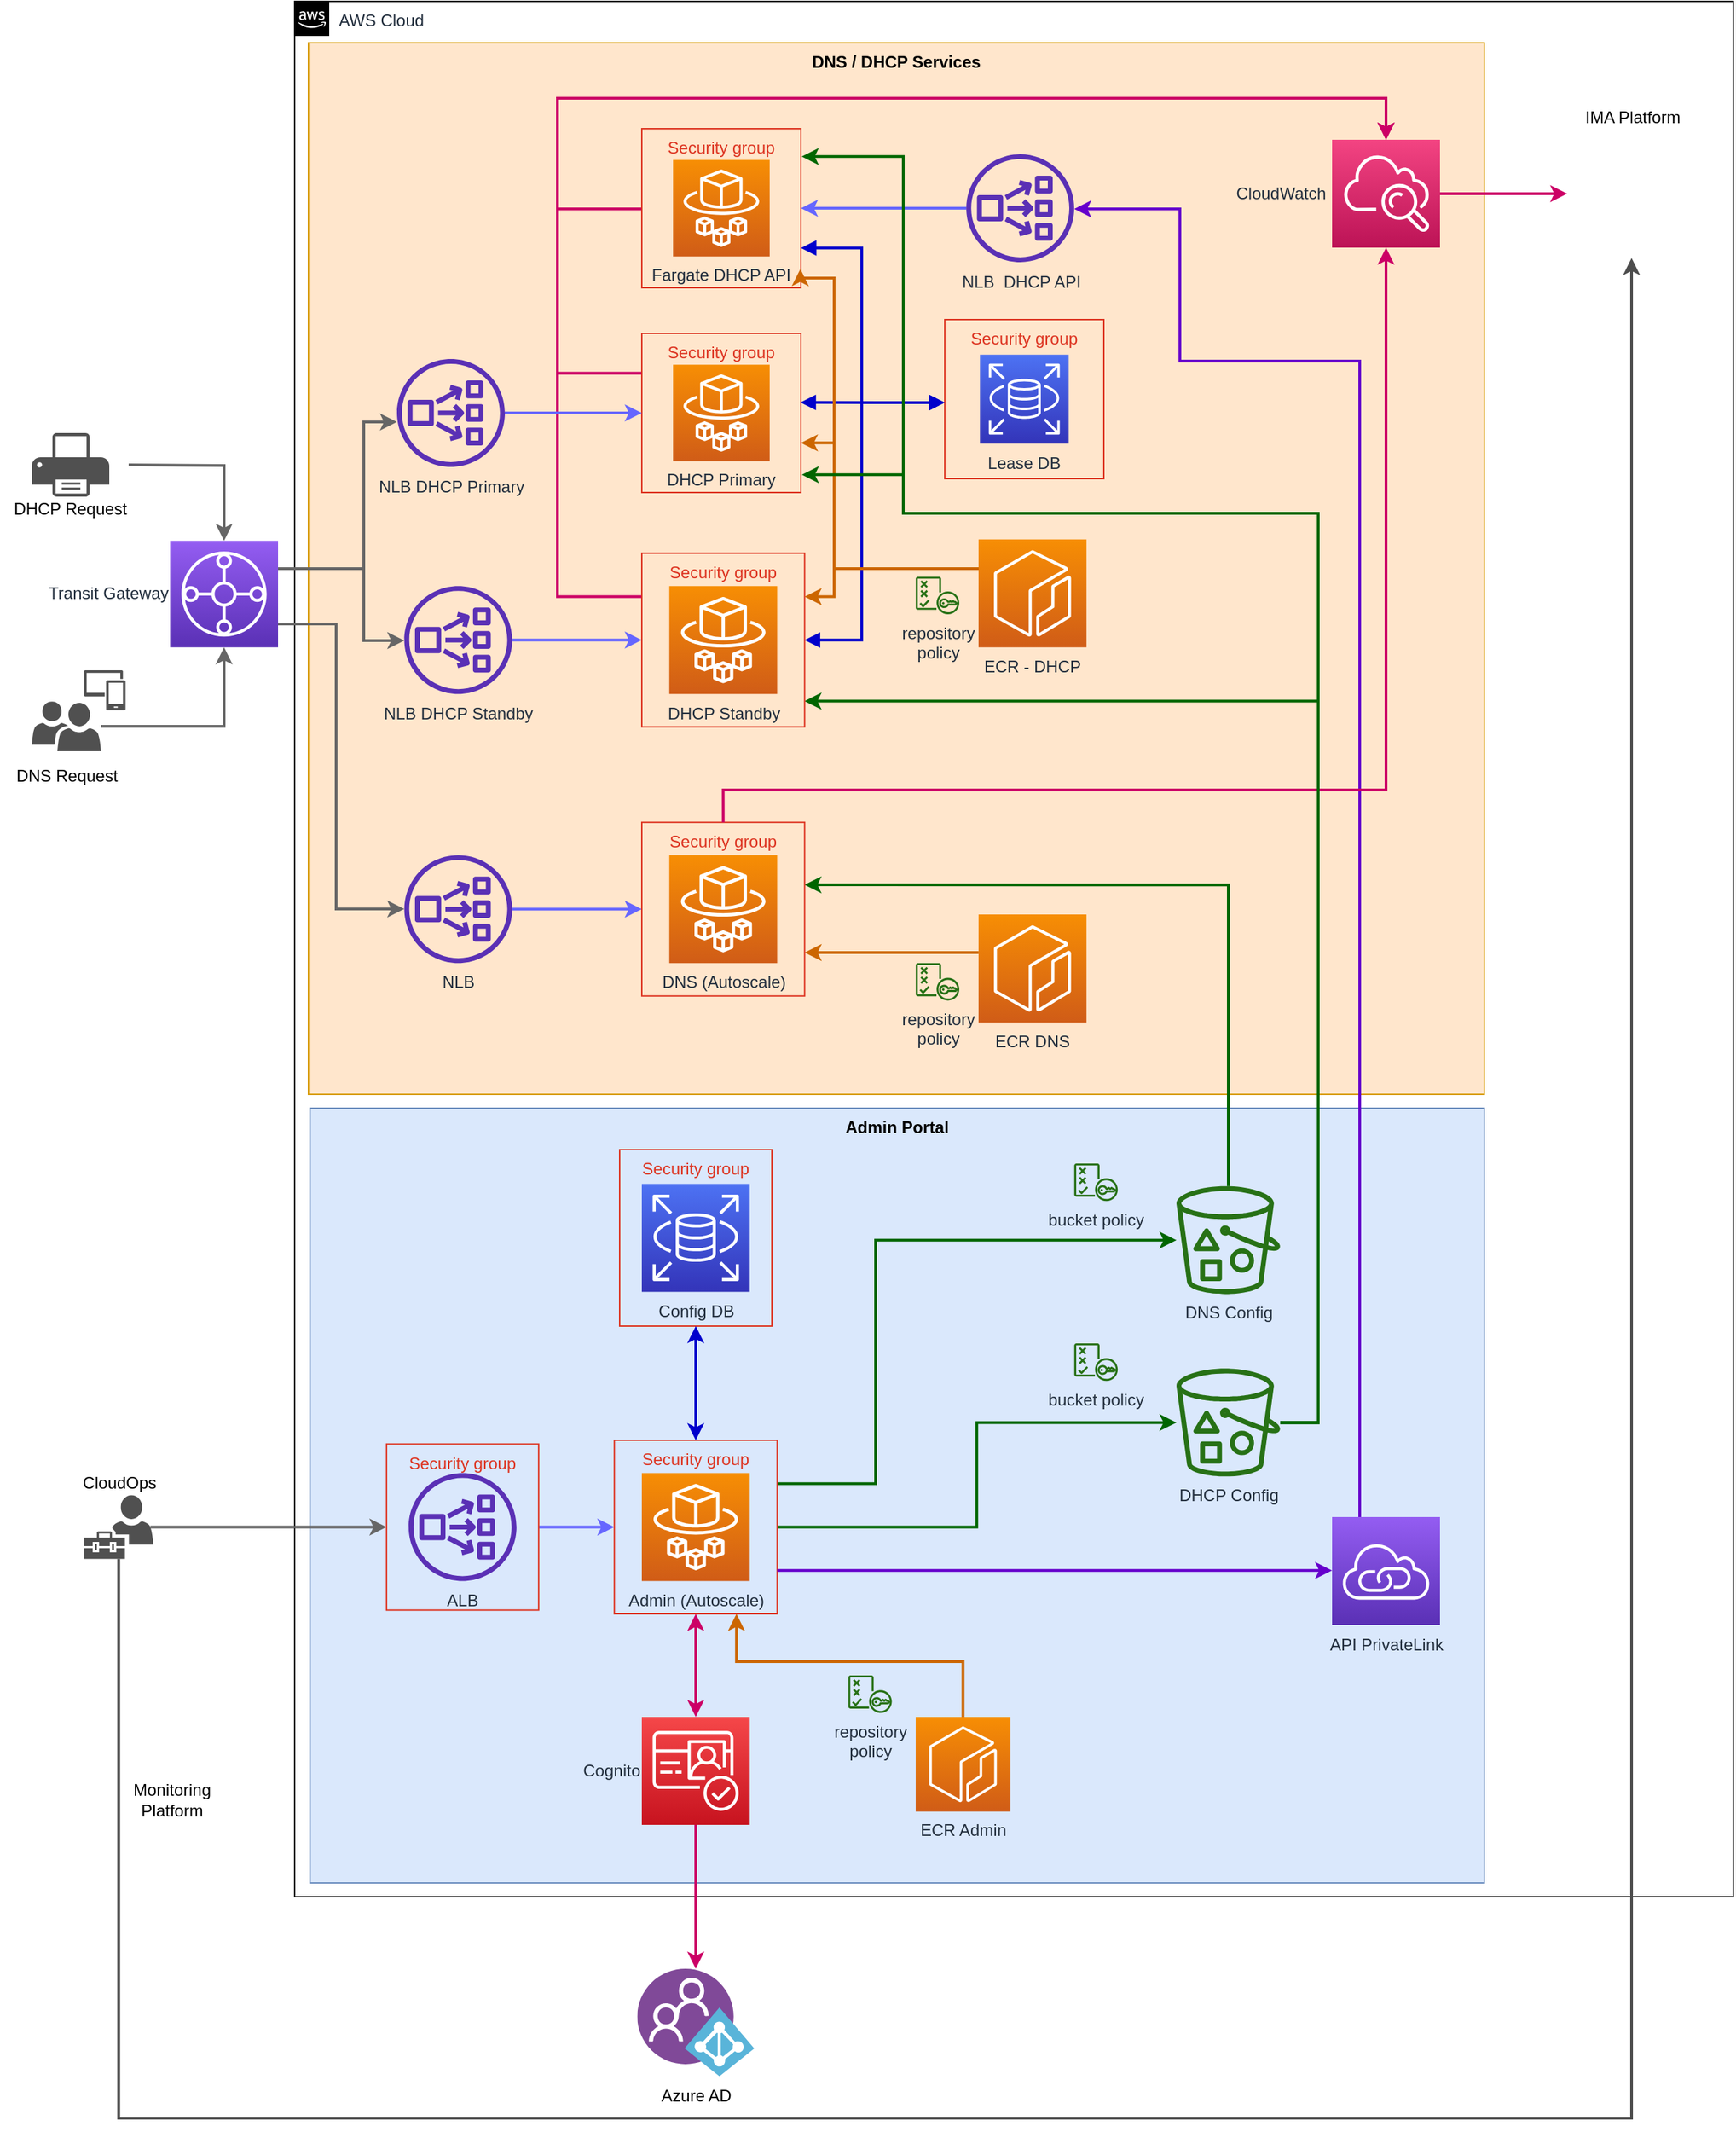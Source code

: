 <mxfile version="14.1.1" type="device"><diagram id="9MO6uvC0R2wSckzGNIwa" name="Page-1"><mxGraphModel dx="2119" dy="1826" grid="1" gridSize="10" guides="1" tooltips="1" connect="1" arrows="1" fold="1" page="1" pageScale="1" pageWidth="827" pageHeight="1169" math="0" shadow="0"><root><mxCell id="0"/><mxCell id="1" parent="0"/><mxCell id="NAixXiFrhquAeeg1MCdx-25" value="Security group" style="fillColor=none;strokeColor=#DD3522;verticalAlign=top;fontStyle=0;fontColor=#DD3522;" parent="1" vertex="1"><mxGeometry x="-111.57" y="-151.82" width="110" height="120" as="geometry"/></mxCell><mxCell id="9-9kvyiUO59uA4K4BosA-84" value="AWS Cloud" style="points=[[0,0],[0.25,0],[0.5,0],[0.75,0],[1,0],[1,0.25],[1,0.5],[1,0.75],[1,1],[0.75,1],[0.5,1],[0.25,1],[0,1],[0,0.75],[0,0.5],[0,0.25]];outlineConnect=0;gradientColor=none;html=1;whiteSpace=wrap;fontSize=12;fontStyle=0;shape=mxgraph.aws4.group;grIcon=mxgraph.aws4.group_aws_cloud_alt;strokeColor=#000000;fillColor=none;verticalAlign=top;align=left;spacingLeft=30;fontColor=#232F3E;dashed=0;" parent="1" vertex="1"><mxGeometry x="-590" y="-1140" width="1040" height="1370" as="geometry"/></mxCell><mxCell id="9-9kvyiUO59uA4K4BosA-189" value="Admin Portal" style="fillColor=#dae8fc;strokeColor=#6c8ebf;dashed=0;verticalAlign=top;fontStyle=1;" parent="1" vertex="1"><mxGeometry x="-578.86" y="-340" width="848.86" height="560" as="geometry"/></mxCell><mxCell id="9-9kvyiUO59uA4K4BosA-187" value="DNS / DHCP Services" style="fillColor=#ffe6cc;strokeColor=#d79b00;dashed=0;verticalAlign=top;fontStyle=1;" parent="1" vertex="1"><mxGeometry x="-580" y="-1110" width="850" height="760" as="geometry"/></mxCell><mxCell id="9-9kvyiUO59uA4K4BosA-138" style="edgeStyle=orthogonalEdgeStyle;rounded=0;orthogonalLoop=1;jettySize=auto;html=1;strokeColor=#666666;strokeWidth=2;" parent="1" source="AiLHbRzSf-J2AkT8xo80-5" target="NAixXiFrhquAeeg1MCdx-24" edge="1"><mxGeometry relative="1" as="geometry"><mxPoint x="-640" y="-616" as="targetPoint"/></mxGeometry></mxCell><mxCell id="AiLHbRzSf-J2AkT8xo80-5" value="" style="pointerEvents=1;shadow=0;dashed=0;html=1;strokeColor=none;labelPosition=center;verticalLabelPosition=bottom;verticalAlign=top;align=center;fillColor=#505050;shape=mxgraph.mscae.intune.user_group" parent="1" vertex="1"><mxGeometry x="-780" y="-634" width="50" height="36" as="geometry"/></mxCell><mxCell id="ob2yoat7zag57HKbLGKw-95" style="edgeStyle=orthogonalEdgeStyle;rounded=0;orthogonalLoop=1;jettySize=auto;html=1;entryX=0.5;entryY=1;entryDx=0;entryDy=0;startArrow=none;startFill=0;endArrow=classic;endFill=1;strokeWidth=2;strokeColor=#4D4D4D;" edge="1" parent="1" source="AiLHbRzSf-J2AkT8xo80-6" target="ob2yoat7zag57HKbLGKw-92"><mxGeometry relative="1" as="geometry"><Array as="points"><mxPoint x="-717" y="390"/><mxPoint x="376" y="390"/></Array></mxGeometry></mxCell><mxCell id="AiLHbRzSf-J2AkT8xo80-6" value="CloudOps&lt;br&gt;" style="pointerEvents=1;shadow=0;dashed=0;html=1;strokeColor=none;labelPosition=center;verticalLabelPosition=top;verticalAlign=bottom;align=center;fillColor=#505050;shape=mxgraph.mscae.intune.user_management" parent="1" vertex="1"><mxGeometry x="-742.25" y="-60.25" width="50" height="46" as="geometry"/></mxCell><mxCell id="AiLHbRzSf-J2AkT8xo80-28" value="" style="pointerEvents=1;shadow=0;dashed=0;html=1;strokeColor=none;labelPosition=center;verticalLabelPosition=bottom;verticalAlign=top;align=center;fillColor=#505050;shape=mxgraph.mscae.intune.device_group" parent="1" vertex="1"><mxGeometry x="-742.25" y="-656.5" width="30" height="28.88" as="geometry"/></mxCell><mxCell id="AiLHbRzSf-J2AkT8xo80-29" value="DNS Request" style="text;html=1;strokeColor=none;fillColor=none;align=center;verticalAlign=middle;whiteSpace=wrap;rounded=0;" parent="1" vertex="1"><mxGeometry x="-793.25" y="-590" width="76.5" height="19" as="geometry"/></mxCell><mxCell id="Zwe5Y7tv6AMG9vgAHVcf-47" value="DHCP Request" style="text;html=1;strokeColor=none;fillColor=none;align=center;verticalAlign=middle;whiteSpace=wrap;rounded=0;" parent="1" vertex="1"><mxGeometry x="-802.12" y="-800" width="100.25" height="53.5" as="geometry"/></mxCell><mxCell id="Zwe5Y7tv6AMG9vgAHVcf-50" value="" style="pointerEvents=1;shadow=0;dashed=0;html=1;strokeColor=none;fillColor=#505050;labelPosition=center;verticalLabelPosition=bottom;verticalAlign=top;outlineConnect=0;align=center;shape=mxgraph.office.devices.printer;" parent="1" vertex="1"><mxGeometry x="-780" y="-828" width="56" height="46" as="geometry"/></mxCell><mxCell id="9-9kvyiUO59uA4K4BosA-1" style="edgeStyle=orthogonalEdgeStyle;rounded=0;orthogonalLoop=1;jettySize=auto;html=1;strokeColor=#666666;strokeWidth=2;" parent="1" target="NAixXiFrhquAeeg1MCdx-24" edge="1"><mxGeometry relative="1" as="geometry"><mxPoint x="-640" y="-805" as="targetPoint"/><mxPoint x="-710" y="-805" as="sourcePoint"/></mxGeometry></mxCell><mxCell id="9-9kvyiUO59uA4K4BosA-35" value="Monitoring Platform" style="text;html=1;strokeColor=none;fillColor=none;align=center;verticalAlign=middle;whiteSpace=wrap;rounded=0;" parent="1" vertex="1"><mxGeometry x="-716.75" y="150" width="77" height="20" as="geometry"/></mxCell><mxCell id="ob2yoat7zag57HKbLGKw-5" style="edgeStyle=orthogonalEdgeStyle;rounded=0;orthogonalLoop=1;jettySize=auto;html=1;fillColor=#e1d5e7;strokeColor=#6666FF;strokeWidth=2;" edge="1" parent="1" source="9-9kvyiUO59uA4K4BosA-105" target="NAixXiFrhquAeeg1MCdx-5"><mxGeometry relative="1" as="geometry"/></mxCell><mxCell id="9-9kvyiUO59uA4K4BosA-105" value="&lt;span style=&quot;font-weight: normal&quot;&gt;NLB DHCP Standby&lt;/span&gt;" style="outlineConnect=0;fontColor=#232F3E;gradientColor=none;fillColor=#5A30B5;strokeColor=none;dashed=0;verticalLabelPosition=bottom;verticalAlign=top;align=center;html=1;fontSize=12;fontStyle=1;aspect=fixed;pointerEvents=1;shape=mxgraph.aws4.network_load_balancer;" parent="1" vertex="1"><mxGeometry x="-510.71" y="-717.39" width="78" height="78" as="geometry"/></mxCell><mxCell id="ob2yoat7zag57HKbLGKw-6" style="edgeStyle=orthogonalEdgeStyle;rounded=0;orthogonalLoop=1;jettySize=auto;html=1;strokeColor=#6666FF;strokeWidth=2;entryX=0;entryY=0.5;entryDx=0;entryDy=0;" edge="1" parent="1" source="9-9kvyiUO59uA4K4BosA-106" target="ob2yoat7zag57HKbLGKw-54"><mxGeometry relative="1" as="geometry"><mxPoint x="-355.01" y="-423.917" as="targetPoint"/><Array as="points"/></mxGeometry></mxCell><mxCell id="9-9kvyiUO59uA4K4BosA-106" value="NLB" style="outlineConnect=0;fontColor=#232F3E;gradientColor=none;fillColor=#5A30B5;strokeColor=none;dashed=0;verticalLabelPosition=bottom;verticalAlign=top;align=center;html=1;fontSize=12;fontStyle=0;aspect=fixed;pointerEvents=1;shape=mxgraph.aws4.network_load_balancer;" parent="1" vertex="1"><mxGeometry x="-510.71" y="-522.88" width="78" height="78" as="geometry"/></mxCell><mxCell id="9-9kvyiUO59uA4K4BosA-127" style="edgeStyle=orthogonalEdgeStyle;rounded=0;orthogonalLoop=1;jettySize=auto;html=1;strokeColor=#CC6600;strokeWidth=2;entryX=1;entryY=0.75;entryDx=0;entryDy=0;" parent="1" edge="1" target="ob2yoat7zag57HKbLGKw-54" source="9-9kvyiUO59uA4K4BosA-113"><mxGeometry relative="1" as="geometry"><mxPoint x="-220" y="-511" as="sourcePoint"/><mxPoint x="-303" y="-480" as="targetPoint"/><Array as="points"><mxPoint x="-160" y="-453"/></Array></mxGeometry></mxCell><mxCell id="9-9kvyiUO59uA4K4BosA-113" value="ECR DNS" style="outlineConnect=0;fontColor=#232F3E;gradientColor=#F78E04;gradientDirection=north;fillColor=#D05C17;strokeColor=#ffffff;dashed=0;verticalLabelPosition=bottom;verticalAlign=top;align=center;html=1;fontSize=12;fontStyle=0;aspect=fixed;shape=mxgraph.aws4.resourceIcon;resIcon=mxgraph.aws4.ecr;" parent="1" vertex="1"><mxGeometry x="-95.57" y="-480" width="78" height="78" as="geometry"/></mxCell><mxCell id="ob2yoat7zag57HKbLGKw-89" style="edgeStyle=orthogonalEdgeStyle;rounded=0;orthogonalLoop=1;jettySize=auto;html=1;entryX=0;entryY=0.25;entryDx=0;entryDy=0;startArrow=classic;startFill=1;endArrow=none;endFill=0;strokeWidth=2;strokeColor=#CC0066;" edge="1" parent="1" source="9-9kvyiUO59uA4K4BosA-122" target="NAixXiFrhquAeeg1MCdx-5"><mxGeometry relative="1" as="geometry"><Array as="points"><mxPoint x="199" y="-1070"/><mxPoint x="-400" y="-1070"/><mxPoint x="-400" y="-710"/></Array></mxGeometry></mxCell><mxCell id="ob2yoat7zag57HKbLGKw-90" style="edgeStyle=orthogonalEdgeStyle;rounded=0;orthogonalLoop=1;jettySize=auto;html=1;entryX=0;entryY=0.5;entryDx=0;entryDy=0;startArrow=classic;startFill=1;endArrow=none;endFill=0;strokeColor=#CC0066;strokeWidth=2;" edge="1" parent="1" source="9-9kvyiUO59uA4K4BosA-122" target="ob2yoat7zag57HKbLGKw-28"><mxGeometry relative="1" as="geometry"><Array as="points"><mxPoint x="199" y="-1070"/><mxPoint x="-400" y="-1070"/><mxPoint x="-400" y="-990"/><mxPoint x="-339" y="-990"/></Array></mxGeometry></mxCell><mxCell id="ob2yoat7zag57HKbLGKw-91" style="edgeStyle=orthogonalEdgeStyle;rounded=0;orthogonalLoop=1;jettySize=auto;html=1;entryX=0;entryY=0.25;entryDx=0;entryDy=0;startArrow=classic;startFill=1;endArrow=none;endFill=0;strokeColor=#CC0066;strokeWidth=2;" edge="1" parent="1" source="9-9kvyiUO59uA4K4BosA-122" target="ob2yoat7zag57HKbLGKw-25"><mxGeometry relative="1" as="geometry"><Array as="points"><mxPoint x="199" y="-1070"/><mxPoint x="-400" y="-1070"/><mxPoint x="-400" y="-871"/></Array></mxGeometry></mxCell><mxCell id="9-9kvyiUO59uA4K4BosA-122" value="CloudWatch&amp;nbsp;" style="outlineConnect=0;fontColor=#232F3E;gradientColor=#F34482;gradientDirection=north;fillColor=#BC1356;strokeColor=#ffffff;dashed=0;verticalLabelPosition=middle;verticalAlign=middle;align=right;html=1;fontSize=12;fontStyle=0;aspect=fixed;shape=mxgraph.aws4.resourceIcon;resIcon=mxgraph.aws4.cloudwatch;labelPosition=left;" parent="1" vertex="1"><mxGeometry x="160" y="-1040" width="78" height="78" as="geometry"/></mxCell><mxCell id="9-9kvyiUO59uA4K4BosA-176" style="edgeStyle=orthogonalEdgeStyle;rounded=0;orthogonalLoop=1;jettySize=auto;html=1;strokeColor=#006600;strokeWidth=2;entryX=0.999;entryY=0.36;entryDx=0;entryDy=0;entryPerimeter=0;" parent="1" edge="1" target="ob2yoat7zag57HKbLGKw-54" source="ob2yoat7zag57HKbLGKw-60"><mxGeometry relative="1" as="geometry"><mxPoint x="70.0" y="-37.496" as="sourcePoint"/><mxPoint x="-240" y="-400" as="targetPoint"/><Array as="points"><mxPoint x="85" y="-502"/></Array></mxGeometry></mxCell><mxCell id="9-9kvyiUO59uA4K4BosA-178" style="edgeStyle=orthogonalEdgeStyle;rounded=0;orthogonalLoop=1;jettySize=auto;html=1;strokeColor=#006600;strokeWidth=2;entryX=0.999;entryY=0.852;entryDx=0;entryDy=0;entryPerimeter=0;" parent="1" edge="1" target="NAixXiFrhquAeeg1MCdx-5" source="ob2yoat7zag57HKbLGKw-61"><mxGeometry relative="1" as="geometry"><mxPoint x="160" y="-90" as="sourcePoint"/><mxPoint x="-240" y="-630" as="targetPoint"/><Array as="points"><mxPoint x="150" y="-113"/><mxPoint x="150" y="-634"/></Array></mxGeometry></mxCell><mxCell id="Zwe5Y7tv6AMG9vgAHVcf-19" value="Azure AD" style="aspect=fixed;html=1;points=[];align=center;image;fontSize=12;image=img/lib/mscae/Azure_AD_B2C.svg;" parent="1" vertex="1"><mxGeometry x="-342.3" y="282" width="84.58" height="77.81" as="geometry"/></mxCell><mxCell id="ob2yoat7zag57HKbLGKw-67" style="edgeStyle=orthogonalEdgeStyle;rounded=0;orthogonalLoop=1;jettySize=auto;html=1;entryX=0.5;entryY=0;entryDx=0;entryDy=0;entryPerimeter=0;strokeColor=#CC0066;strokeWidth=2;" edge="1" parent="1" source="9-9kvyiUO59uA4K4BosA-210" target="Zwe5Y7tv6AMG9vgAHVcf-19"><mxGeometry relative="1" as="geometry"/></mxCell><mxCell id="ob2yoat7zag57HKbLGKw-77" style="edgeStyle=orthogonalEdgeStyle;rounded=0;orthogonalLoop=1;jettySize=auto;html=1;entryX=0.5;entryY=1;entryDx=0;entryDy=0;startArrow=classic;startFill=1;strokeWidth=2;strokeColor=#CC0066;" edge="1" parent="1" source="9-9kvyiUO59uA4K4BosA-210" target="ob2yoat7zag57HKbLGKw-64"><mxGeometry relative="1" as="geometry"/></mxCell><mxCell id="9-9kvyiUO59uA4K4BosA-210" value="Cognito&lt;br&gt;" style="outlineConnect=0;fontColor=#232F3E;gradientColor=#F54749;gradientDirection=north;fillColor=#C7131F;strokeColor=#ffffff;dashed=0;verticalLabelPosition=middle;verticalAlign=middle;align=right;html=1;fontSize=12;fontStyle=0;aspect=fixed;shape=mxgraph.aws4.resourceIcon;resIcon=mxgraph.aws4.cognito;labelPosition=left;" parent="1" vertex="1"><mxGeometry x="-339.01" y="100" width="78" height="78" as="geometry"/></mxCell><mxCell id="iMxpz6M9b-CzHR5uXrkI-2" value="" style="edgeStyle=orthogonalEdgeStyle;html=1;endArrow=block;elbow=vertical;startArrow=block;startFill=1;endFill=1;strokeColor=#0000CC;rounded=0;strokeWidth=2;exitX=0.997;exitY=0.434;exitDx=0;exitDy=0;entryX=-0.003;entryY=0.522;entryDx=0;entryDy=0;entryPerimeter=0;exitPerimeter=0;" parent="1" edge="1" target="NAixXiFrhquAeeg1MCdx-3" source="ob2yoat7zag57HKbLGKw-25"><mxGeometry width="100" relative="1" as="geometry"><mxPoint x="-300" y="-670" as="sourcePoint"/><mxPoint x="-230" y="-760" as="targetPoint"/><Array as="points"><mxPoint x="-210" y="-850"/></Array></mxGeometry></mxCell><mxCell id="b-nBgKYfW51M7RJ4Bktz-7" style="edgeStyle=orthogonalEdgeStyle;rounded=0;orthogonalLoop=1;jettySize=auto;html=1;strokeColor=#666666;strokeWidth=2;entryX=0;entryY=0.5;entryDx=0;entryDy=0;exitX=0.96;exitY=0.5;exitDx=0;exitDy=0;exitPerimeter=0;" parent="1" edge="1" target="NAixXiFrhquAeeg1MCdx-9" source="AiLHbRzSf-J2AkT8xo80-6"><mxGeometry relative="1" as="geometry"><mxPoint x="-520" y="1" as="targetPoint"/><mxPoint x="-720" y="1" as="sourcePoint"/><Array as="points"><mxPoint x="-694" y="-37"/></Array></mxGeometry></mxCell><mxCell id="b-nBgKYfW51M7RJ4Bktz-8" style="edgeStyle=orthogonalEdgeStyle;rounded=0;orthogonalLoop=1;jettySize=auto;html=1;strokeColor=#6666FF;strokeWidth=2;exitX=1;exitY=0.5;exitDx=0;exitDy=0;entryX=0;entryY=0.5;entryDx=0;entryDy=0;" parent="1" edge="1" target="ob2yoat7zag57HKbLGKw-64" source="NAixXiFrhquAeeg1MCdx-9"><mxGeometry relative="1" as="geometry"><mxPoint x="-397.23" y="1.24" as="sourcePoint"/><mxPoint x="-367.23" y="1.24" as="targetPoint"/></mxGeometry></mxCell><mxCell id="ob2yoat7zag57HKbLGKw-85" style="edgeStyle=orthogonalEdgeStyle;rounded=0;orthogonalLoop=1;jettySize=auto;html=1;entryX=0.75;entryY=1;entryDx=0;entryDy=0;startArrow=none;startFill=0;endArrow=classic;endFill=1;strokeWidth=2;strokeColor=#CC6600;" edge="1" parent="1" source="ojEpdzs_7g75hfdYQlUM-1" target="ob2yoat7zag57HKbLGKw-64"><mxGeometry relative="1" as="geometry"><Array as="points"><mxPoint x="-107" y="60"/><mxPoint x="-271" y="60"/></Array></mxGeometry></mxCell><mxCell id="ojEpdzs_7g75hfdYQlUM-1" value="ECR Admin" style="outlineConnect=0;fontColor=#232F3E;gradientColor=#F78E04;gradientDirection=north;fillColor=#D05C17;strokeColor=#ffffff;dashed=0;verticalLabelPosition=bottom;verticalAlign=top;align=center;html=1;fontSize=12;fontStyle=0;aspect=fixed;shape=mxgraph.aws4.resourceIcon;resIcon=mxgraph.aws4.ecr;" parent="1" vertex="1"><mxGeometry x="-141" y="100" width="68.43" height="68.43" as="geometry"/></mxCell><mxCell id="NAixXiFrhquAeeg1MCdx-19" value="bucket policy&lt;br&gt;" style="outlineConnect=0;fontColor=#232F3E;gradientColor=none;fillColor=#277116;strokeColor=none;dashed=0;verticalLabelPosition=bottom;verticalAlign=top;align=center;html=1;fontSize=12;fontStyle=0;aspect=fixed;pointerEvents=1;shape=mxgraph.aws4.policy;" parent="1" vertex="1"><mxGeometry x="-26.43" y="-300" width="31.57" height="27.12" as="geometry"/></mxCell><mxCell id="NAixXiFrhquAeeg1MCdx-20" value="repository &lt;br&gt;policy&lt;br&gt;" style="outlineConnect=0;fontColor=#232F3E;gradientColor=none;fillColor=#277116;strokeColor=none;dashed=0;verticalLabelPosition=bottom;verticalAlign=top;align=center;html=1;fontSize=12;fontStyle=0;aspect=fixed;pointerEvents=1;shape=mxgraph.aws4.policy;" parent="1" vertex="1"><mxGeometry x="-189.78" y="70.0" width="31.57" height="27.12" as="geometry"/></mxCell><mxCell id="NAixXiFrhquAeeg1MCdx-21" value="repository &lt;br&gt;policy&lt;br&gt;" style="outlineConnect=0;fontColor=#232F3E;gradientColor=none;fillColor=#277116;strokeColor=none;dashed=0;verticalLabelPosition=bottom;verticalAlign=top;align=center;html=1;fontSize=12;fontStyle=0;aspect=fixed;pointerEvents=1;shape=mxgraph.aws4.policy;" parent="1" vertex="1"><mxGeometry x="-141" y="-444.88" width="31.57" height="27.12" as="geometry"/></mxCell><mxCell id="ob2yoat7zag57HKbLGKw-3" style="edgeStyle=orthogonalEdgeStyle;rounded=0;orthogonalLoop=1;jettySize=auto;html=1;strokeWidth=2;strokeColor=#666666;" edge="1" parent="1" source="NAixXiFrhquAeeg1MCdx-24" target="9-9kvyiUO59uA4K4BosA-105"><mxGeometry relative="1" as="geometry"><Array as="points"><mxPoint x="-540" y="-730"/><mxPoint x="-540" y="-678"/></Array></mxGeometry></mxCell><mxCell id="ob2yoat7zag57HKbLGKw-8" style="edgeStyle=orthogonalEdgeStyle;rounded=0;orthogonalLoop=1;jettySize=auto;html=1;strokeColor=#666666;strokeWidth=2;" edge="1" parent="1" source="NAixXiFrhquAeeg1MCdx-24" target="9-9kvyiUO59uA4K4BosA-106"><mxGeometry relative="1" as="geometry"><Array as="points"><mxPoint x="-560" y="-690"/><mxPoint x="-560" y="-484"/></Array></mxGeometry></mxCell><mxCell id="NAixXiFrhquAeeg1MCdx-24" value="Transit Gateway" style="outlineConnect=0;fontColor=#232F3E;gradientColor=#945DF2;gradientDirection=north;fillColor=#5A30B5;strokeColor=#ffffff;dashed=0;verticalLabelPosition=middle;verticalAlign=middle;align=right;html=1;fontSize=12;fontStyle=0;aspect=fixed;shape=mxgraph.aws4.resourceIcon;resIcon=mxgraph.aws4.transit_gateway;labelPosition=left;" parent="1" vertex="1"><mxGeometry x="-680" y="-750.12" width="78" height="77" as="geometry"/></mxCell><mxCell id="ob2yoat7zag57HKbLGKw-10" value="ECR - DHCP" style="outlineConnect=0;fontColor=#232F3E;gradientColor=#F78E04;gradientDirection=north;fillColor=#D05C17;strokeColor=#ffffff;dashed=0;verticalLabelPosition=bottom;verticalAlign=top;align=center;html=1;fontSize=12;fontStyle=0;aspect=fixed;shape=mxgraph.aws4.resourceIcon;resIcon=mxgraph.aws4.ecr;" vertex="1" parent="1"><mxGeometry x="-95.57" y="-751.12" width="78" height="78" as="geometry"/></mxCell><mxCell id="ob2yoat7zag57HKbLGKw-17" value="&lt;span style=&quot;font-weight: normal&quot;&gt;NLB DHCP Primary&lt;/span&gt;" style="outlineConnect=0;fontColor=#232F3E;gradientColor=none;fillColor=#5A30B5;strokeColor=none;dashed=0;verticalLabelPosition=bottom;verticalAlign=top;align=center;html=1;fontSize=12;fontStyle=1;aspect=fixed;pointerEvents=1;shape=mxgraph.aws4.network_load_balancer;" vertex="1" parent="1"><mxGeometry x="-516" y="-881.5" width="78" height="78" as="geometry"/></mxCell><mxCell id="ob2yoat7zag57HKbLGKw-39" style="edgeStyle=orthogonalEdgeStyle;rounded=0;orthogonalLoop=1;jettySize=auto;html=1;entryX=1;entryY=0.5;entryDx=0;entryDy=0;strokeWidth=2;strokeColor=#6666FF;" edge="1" parent="1" source="ob2yoat7zag57HKbLGKw-18" target="ob2yoat7zag57HKbLGKw-28"><mxGeometry relative="1" as="geometry"/></mxCell><mxCell id="ob2yoat7zag57HKbLGKw-18" value="&lt;span style=&quot;font-weight: normal&quot;&gt;NLB&amp;nbsp; DHCP API&lt;/span&gt;" style="outlineConnect=0;fontColor=#232F3E;gradientColor=none;fillColor=#5A30B5;strokeColor=none;dashed=0;verticalLabelPosition=bottom;verticalAlign=top;align=center;html=1;fontSize=12;fontStyle=1;aspect=fixed;pointerEvents=1;shape=mxgraph.aws4.network_load_balancer;" vertex="1" parent="1"><mxGeometry x="-104.43" y="-1029.5" width="78" height="78" as="geometry"/></mxCell><mxCell id="ob2yoat7zag57HKbLGKw-22" value="" style="group" vertex="1" connectable="0" parent="1"><mxGeometry x="-56.36" y="-912.75" width="115" height="115" as="geometry"/></mxCell><mxCell id="ob2yoat7zag57HKbLGKw-35" value="" style="group" vertex="1" connectable="0" parent="ob2yoat7zag57HKbLGKw-22"><mxGeometry x="-63.64" y="2.75" width="115" height="115" as="geometry"/></mxCell><mxCell id="NAixXiFrhquAeeg1MCdx-3" value="Security group" style="fillColor=none;strokeColor=#DD3522;verticalAlign=top;fontStyle=0;fontColor=#DD3522;" parent="ob2yoat7zag57HKbLGKw-35" vertex="1"><mxGeometry width="115" height="115" as="geometry"/></mxCell><mxCell id="iMxpz6M9b-CzHR5uXrkI-1" value="Lease DB" style="outlineConnect=0;fontColor=#232F3E;gradientColor=#4D72F3;gradientDirection=north;fillColor=#3334B9;strokeColor=#ffffff;dashed=0;verticalLabelPosition=bottom;verticalAlign=top;align=center;html=1;fontSize=12;fontStyle=0;aspect=fixed;shape=mxgraph.aws4.resourceIcon;resIcon=mxgraph.aws4.rds;" parent="ob2yoat7zag57HKbLGKw-35" vertex="1"><mxGeometry x="25.413" y="25.413" width="64.166" height="64.166" as="geometry"/></mxCell><mxCell id="ob2yoat7zag57HKbLGKw-23" value="" style="group" vertex="1" connectable="0" parent="1"><mxGeometry x="-339.01" y="-741.14" width="117.7" height="125.5" as="geometry"/></mxCell><mxCell id="NAixXiFrhquAeeg1MCdx-5" value="Security group" style="fillColor=none;strokeColor=#DD3522;verticalAlign=top;fontStyle=0;fontColor=#DD3522;" parent="ob2yoat7zag57HKbLGKw-23" vertex="1"><mxGeometry width="117.7" height="125.5" as="geometry"/></mxCell><mxCell id="ob2yoat7zag57HKbLGKw-1" value="DHCP Standby" style="outlineConnect=0;fontColor=#232F3E;gradientColor=#F78E04;gradientDirection=north;fillColor=#D05C17;strokeColor=#ffffff;dashed=0;verticalLabelPosition=bottom;verticalAlign=top;align=center;html=1;fontSize=12;fontStyle=0;aspect=fixed;shape=mxgraph.aws4.resourceIcon;resIcon=mxgraph.aws4.fargate;" vertex="1" parent="ob2yoat7zag57HKbLGKw-23"><mxGeometry x="19.85" y="23.75" width="78" height="78" as="geometry"/></mxCell><mxCell id="ob2yoat7zag57HKbLGKw-24" value="" style="group" vertex="1" connectable="0" parent="1"><mxGeometry x="-339.01" y="-900" width="115" height="115" as="geometry"/></mxCell><mxCell id="ob2yoat7zag57HKbLGKw-25" value="Security group" style="fillColor=none;strokeColor=#DD3522;verticalAlign=top;fontStyle=0;fontColor=#DD3522;" vertex="1" parent="ob2yoat7zag57HKbLGKw-24"><mxGeometry width="115" height="115" as="geometry"/></mxCell><mxCell id="ob2yoat7zag57HKbLGKw-26" value="DHCP Primary" style="outlineConnect=0;fontColor=#232F3E;gradientColor=#F78E04;gradientDirection=north;fillColor=#D05C17;strokeColor=#ffffff;dashed=0;verticalLabelPosition=bottom;verticalAlign=top;align=center;html=1;fontSize=12;fontStyle=0;aspect=fixed;shape=mxgraph.aws4.resourceIcon;resIcon=mxgraph.aws4.fargate;" vertex="1" parent="ob2yoat7zag57HKbLGKw-24"><mxGeometry x="22.585" y="22.583" width="69.835" height="69.835" as="geometry"/></mxCell><mxCell id="ob2yoat7zag57HKbLGKw-27" value="" style="group" vertex="1" connectable="0" parent="1"><mxGeometry x="-339.01" y="-1053.75" width="115" height="115" as="geometry"/></mxCell><mxCell id="ob2yoat7zag57HKbLGKw-36" value="" style="group" vertex="1" connectable="0" parent="ob2yoat7zag57HKbLGKw-27"><mxGeometry y="5.75" width="115" height="115" as="geometry"/></mxCell><mxCell id="ob2yoat7zag57HKbLGKw-28" value="Security group" style="fillColor=none;strokeColor=#DD3522;verticalAlign=top;fontStyle=0;fontColor=#DD3522;" vertex="1" parent="ob2yoat7zag57HKbLGKw-36"><mxGeometry width="115" height="115" as="geometry"/></mxCell><mxCell id="ob2yoat7zag57HKbLGKw-29" value="Fargate DHCP API" style="outlineConnect=0;fontColor=#232F3E;gradientColor=#F78E04;gradientDirection=north;fillColor=#D05C17;strokeColor=#ffffff;dashed=0;verticalLabelPosition=bottom;verticalAlign=top;align=center;html=1;fontSize=12;fontStyle=0;aspect=fixed;shape=mxgraph.aws4.resourceIcon;resIcon=mxgraph.aws4.fargate;" vertex="1" parent="ob2yoat7zag57HKbLGKw-36"><mxGeometry x="22.585" y="22.583" width="69.835" height="69.835" as="geometry"/></mxCell><mxCell id="ob2yoat7zag57HKbLGKw-32" style="edgeStyle=orthogonalEdgeStyle;rounded=0;orthogonalLoop=1;jettySize=auto;html=1;fillColor=#e1d5e7;strokeColor=#6666FF;strokeWidth=2;" edge="1" parent="1" source="ob2yoat7zag57HKbLGKw-17" target="ob2yoat7zag57HKbLGKw-25"><mxGeometry relative="1" as="geometry"><mxPoint x="-428.001" y="-594.488" as="sourcePoint"/><mxPoint x="-349" y="-711" as="targetPoint"/></mxGeometry></mxCell><mxCell id="ob2yoat7zag57HKbLGKw-34" style="edgeStyle=orthogonalEdgeStyle;rounded=0;orthogonalLoop=1;jettySize=auto;html=1;strokeWidth=2;strokeColor=#666666;" edge="1" parent="1" source="NAixXiFrhquAeeg1MCdx-24"><mxGeometry relative="1" as="geometry"><mxPoint x="-615.29" y="-898.5" as="sourcePoint"/><mxPoint x="-516" y="-836" as="targetPoint"/><Array as="points"><mxPoint x="-540" y="-730"/><mxPoint x="-540" y="-836"/></Array></mxGeometry></mxCell><mxCell id="ob2yoat7zag57HKbLGKw-40" value="" style="edgeStyle=orthogonalEdgeStyle;html=1;endArrow=block;elbow=vertical;startArrow=block;startFill=1;endFill=1;strokeColor=#0000CC;rounded=0;strokeWidth=2;exitX=1;exitY=0.5;exitDx=0;exitDy=0;" edge="1" parent="1" source="NAixXiFrhquAeeg1MCdx-5"><mxGeometry width="100" relative="1" as="geometry"><mxPoint x="-214.01" y="-832.5" as="sourcePoint"/><mxPoint x="-120" y="-850" as="targetPoint"/><Array as="points"><mxPoint x="-180" y="-678"/><mxPoint x="-180" y="-850"/></Array></mxGeometry></mxCell><mxCell id="ob2yoat7zag57HKbLGKw-41" value="" style="edgeStyle=orthogonalEdgeStyle;html=1;endArrow=block;elbow=vertical;startArrow=block;startFill=1;endFill=1;strokeColor=#0000CC;rounded=0;strokeWidth=2;exitX=1;exitY=0.75;exitDx=0;exitDy=0;" edge="1" parent="1" source="ob2yoat7zag57HKbLGKw-28"><mxGeometry width="100" relative="1" as="geometry"><mxPoint x="-211.31" y="-668.39" as="sourcePoint"/><mxPoint x="-120" y="-850" as="targetPoint"/><Array as="points"><mxPoint x="-180" y="-962"/><mxPoint x="-180" y="-850"/></Array></mxGeometry></mxCell><mxCell id="ob2yoat7zag57HKbLGKw-43" style="edgeStyle=orthogonalEdgeStyle;rounded=0;orthogonalLoop=1;jettySize=auto;html=1;strokeColor=#CC6600;strokeWidth=2;entryX=1;entryY=0.25;entryDx=0;entryDy=0;" edge="1" parent="1" source="ob2yoat7zag57HKbLGKw-10" target="NAixXiFrhquAeeg1MCdx-5"><mxGeometry relative="1" as="geometry"><mxPoint x="-210" y="-501" as="sourcePoint"/><mxPoint x="-293" y="-470" as="targetPoint"/><Array as="points"><mxPoint x="-200" y="-730"/><mxPoint x="-200" y="-710"/></Array></mxGeometry></mxCell><mxCell id="ob2yoat7zag57HKbLGKw-44" style="edgeStyle=orthogonalEdgeStyle;rounded=0;orthogonalLoop=1;jettySize=auto;html=1;strokeColor=#CC6600;strokeWidth=2;entryX=1;entryY=0.688;entryDx=0;entryDy=0;entryPerimeter=0;" edge="1" parent="1" source="ob2yoat7zag57HKbLGKw-10" target="ob2yoat7zag57HKbLGKw-25"><mxGeometry relative="1" as="geometry"><mxPoint x="-100" y="-750" as="sourcePoint"/><mxPoint x="-211.31" y="-699.765" as="targetPoint"/><Array as="points"><mxPoint x="-200" y="-730"/><mxPoint x="-200" y="-821"/></Array></mxGeometry></mxCell><mxCell id="ob2yoat7zag57HKbLGKw-45" style="edgeStyle=orthogonalEdgeStyle;rounded=0;orthogonalLoop=1;jettySize=auto;html=1;strokeColor=#CC6600;strokeWidth=2;entryX=0.997;entryY=0.882;entryDx=0;entryDy=0;entryPerimeter=0;" edge="1" parent="1" source="ob2yoat7zag57HKbLGKw-10" target="ob2yoat7zag57HKbLGKw-28"><mxGeometry relative="1" as="geometry"><mxPoint x="-85.57" y="-740" as="sourcePoint"/><mxPoint x="-214.01" y="-803.75" as="targetPoint"/><Array as="points"><mxPoint x="-200" y="-730"/><mxPoint x="-200" y="-940"/></Array></mxGeometry></mxCell><mxCell id="ob2yoat7zag57HKbLGKw-46" style="edgeStyle=orthogonalEdgeStyle;rounded=0;orthogonalLoop=1;jettySize=auto;html=1;strokeColor=#006600;strokeWidth=2;entryX=1.006;entryY=0.888;entryDx=0;entryDy=0;entryPerimeter=0;" edge="1" parent="1" source="ob2yoat7zag57HKbLGKw-61" target="ob2yoat7zag57HKbLGKw-25"><mxGeometry relative="1" as="geometry"><mxPoint x="70.0" y="-37.496" as="sourcePoint"/><mxPoint x="-211.31" y="-637.015" as="targetPoint"/><Array as="points"><mxPoint x="150" y="-113"/><mxPoint x="150" y="-770"/><mxPoint x="-150" y="-770"/><mxPoint x="-150" y="-798"/></Array></mxGeometry></mxCell><mxCell id="ob2yoat7zag57HKbLGKw-88" style="edgeStyle=orthogonalEdgeStyle;rounded=0;orthogonalLoop=1;jettySize=auto;html=1;startArrow=none;startFill=0;endArrow=classic;endFill=1;strokeColor=#6600CC;strokeWidth=2;" edge="1" parent="1" source="ob2yoat7zag57HKbLGKw-47" target="ob2yoat7zag57HKbLGKw-18"><mxGeometry relative="1" as="geometry"><Array as="points"><mxPoint x="180" y="-880"/><mxPoint x="50" y="-880"/><mxPoint x="50" y="-990"/></Array></mxGeometry></mxCell><mxCell id="ob2yoat7zag57HKbLGKw-47" value="API PrivateLink" style="outlineConnect=0;fontColor=#232F3E;gradientColor=#945DF2;gradientDirection=north;fillColor=#5A30B5;strokeColor=#ffffff;dashed=0;verticalLabelPosition=bottom;verticalAlign=top;align=center;html=1;fontSize=12;fontStyle=0;aspect=fixed;shape=mxgraph.aws4.resourceIcon;resIcon=mxgraph.aws4.vpc_privatelink;" vertex="1" parent="1"><mxGeometry x="160" y="-44.5" width="78" height="78" as="geometry"/></mxCell><mxCell id="ob2yoat7zag57HKbLGKw-51" value="repository &lt;br&gt;policy&lt;br&gt;" style="outlineConnect=0;fontColor=#232F3E;gradientColor=none;fillColor=#277116;strokeColor=none;dashed=0;verticalLabelPosition=bottom;verticalAlign=top;align=center;html=1;fontSize=12;fontStyle=0;aspect=fixed;pointerEvents=1;shape=mxgraph.aws4.policy;" vertex="1" parent="1"><mxGeometry x="-141" y="-724.18" width="31.57" height="27.12" as="geometry"/></mxCell><mxCell id="ob2yoat7zag57HKbLGKw-53" value="" style="group" vertex="1" connectable="0" parent="1"><mxGeometry x="-339.01" y="-546.63" width="117.7" height="125.5" as="geometry"/></mxCell><mxCell id="ob2yoat7zag57HKbLGKw-57" value="" style="group" vertex="1" connectable="0" parent="ob2yoat7zag57HKbLGKw-53"><mxGeometry width="117.7" height="125.5" as="geometry"/></mxCell><mxCell id="ob2yoat7zag57HKbLGKw-54" value="Security group" style="fillColor=none;strokeColor=#DD3522;verticalAlign=top;fontStyle=0;fontColor=#DD3522;" vertex="1" parent="ob2yoat7zag57HKbLGKw-57"><mxGeometry width="117.7" height="125.5" as="geometry"/></mxCell><mxCell id="ob2yoat7zag57HKbLGKw-55" value="DNS (Autoscale)" style="outlineConnect=0;fontColor=#232F3E;gradientColor=#F78E04;gradientDirection=north;fillColor=#D05C17;strokeColor=#ffffff;dashed=0;verticalLabelPosition=bottom;verticalAlign=top;align=center;html=1;fontSize=12;fontStyle=0;aspect=fixed;shape=mxgraph.aws4.resourceIcon;resIcon=mxgraph.aws4.fargate;" vertex="1" parent="ob2yoat7zag57HKbLGKw-57"><mxGeometry x="19.85" y="23.75" width="78" height="78" as="geometry"/></mxCell><mxCell id="ob2yoat7zag57HKbLGKw-56" style="edgeStyle=orthogonalEdgeStyle;rounded=0;orthogonalLoop=1;jettySize=auto;html=1;strokeWidth=2;strokeColor=#CC0066;exitX=0.5;exitY=0;exitDx=0;exitDy=0;" edge="1" parent="1" source="ob2yoat7zag57HKbLGKw-54" target="9-9kvyiUO59uA4K4BosA-122"><mxGeometry relative="1" as="geometry"><Array as="points"><mxPoint x="-280" y="-570"/><mxPoint x="199" y="-570"/></Array></mxGeometry></mxCell><mxCell id="ob2yoat7zag57HKbLGKw-59" style="edgeStyle=orthogonalEdgeStyle;rounded=0;orthogonalLoop=1;jettySize=auto;html=1;strokeColor=#006600;strokeWidth=2;entryX=1.005;entryY=0.175;entryDx=0;entryDy=0;entryPerimeter=0;" edge="1" parent="1" source="ob2yoat7zag57HKbLGKw-61" target="ob2yoat7zag57HKbLGKw-28"><mxGeometry relative="1" as="geometry"><mxPoint x="70.0" y="-37.496" as="sourcePoint"/><mxPoint x="-213.32" y="-787.88" as="targetPoint"/><Array as="points"><mxPoint x="150" y="-113"/><mxPoint x="150" y="-770"/><mxPoint x="-150" y="-770"/><mxPoint x="-150" y="-1028"/></Array></mxGeometry></mxCell><mxCell id="ob2yoat7zag57HKbLGKw-82" style="edgeStyle=orthogonalEdgeStyle;rounded=0;orthogonalLoop=1;jettySize=auto;html=1;entryX=1;entryY=0.25;entryDx=0;entryDy=0;startArrow=classic;startFill=1;strokeColor=#006600;strokeWidth=2;endArrow=none;endFill=0;" edge="1" parent="1" source="ob2yoat7zag57HKbLGKw-60" target="ob2yoat7zag57HKbLGKw-64"><mxGeometry relative="1" as="geometry"><Array as="points"><mxPoint x="-170" y="-245"/><mxPoint x="-170" y="-69"/></Array></mxGeometry></mxCell><mxCell id="ob2yoat7zag57HKbLGKw-60" value="DNS Config" style="outlineConnect=0;fontColor=#232F3E;gradientColor=none;fillColor=#277116;strokeColor=none;dashed=0;verticalLabelPosition=bottom;verticalAlign=top;align=center;html=1;fontSize=12;fontStyle=0;aspect=fixed;pointerEvents=1;shape=mxgraph.aws4.bucket_with_objects;" vertex="1" parent="1"><mxGeometry x="47.5" y="-283.64" width="75" height="78" as="geometry"/></mxCell><mxCell id="ob2yoat7zag57HKbLGKw-83" style="edgeStyle=orthogonalEdgeStyle;rounded=0;orthogonalLoop=1;jettySize=auto;html=1;startArrow=classic;startFill=1;endArrow=none;endFill=0;strokeColor=#006600;strokeWidth=2;" edge="1" parent="1" source="ob2yoat7zag57HKbLGKw-61" target="ob2yoat7zag57HKbLGKw-64"><mxGeometry relative="1" as="geometry"/></mxCell><mxCell id="ob2yoat7zag57HKbLGKw-61" value="DHCP Config" style="outlineConnect=0;fontColor=#232F3E;gradientColor=none;fillColor=#277116;strokeColor=none;dashed=0;verticalLabelPosition=bottom;verticalAlign=top;align=center;html=1;fontSize=12;fontStyle=0;aspect=fixed;pointerEvents=1;shape=mxgraph.aws4.bucket_with_objects;" vertex="1" parent="1"><mxGeometry x="47.5" y="-151.82" width="75" height="78" as="geometry"/></mxCell><mxCell id="ob2yoat7zag57HKbLGKw-62" value="" style="group" vertex="1" connectable="0" parent="1"><mxGeometry x="-358.86" y="-100" width="117.7" height="125.5" as="geometry"/></mxCell><mxCell id="ob2yoat7zag57HKbLGKw-63" value="" style="group" vertex="1" connectable="0" parent="ob2yoat7zag57HKbLGKw-62"><mxGeometry width="117.7" height="125.5" as="geometry"/></mxCell><mxCell id="ob2yoat7zag57HKbLGKw-64" value="Security group" style="fillColor=none;strokeColor=#DD3522;verticalAlign=top;fontStyle=0;fontColor=#DD3522;" vertex="1" parent="ob2yoat7zag57HKbLGKw-63"><mxGeometry width="117.7" height="125.5" as="geometry"/></mxCell><mxCell id="ob2yoat7zag57HKbLGKw-65" value="Admin&amp;nbsp;(Autoscale)" style="outlineConnect=0;fontColor=#232F3E;gradientColor=#F78E04;gradientDirection=north;fillColor=#D05C17;strokeColor=#ffffff;dashed=0;verticalLabelPosition=bottom;verticalAlign=top;align=center;html=1;fontSize=12;fontStyle=0;aspect=fixed;shape=mxgraph.aws4.resourceIcon;resIcon=mxgraph.aws4.fargate;" vertex="1" parent="ob2yoat7zag57HKbLGKw-63"><mxGeometry x="19.85" y="23.75" width="78" height="78" as="geometry"/></mxCell><mxCell id="ob2yoat7zag57HKbLGKw-73" value="" style="group" vertex="1" connectable="0" parent="1"><mxGeometry x="-355.01" y="-310.0" width="110" height="127.5" as="geometry"/></mxCell><mxCell id="9-9kvyiUO59uA4K4BosA-149" value="Config DB" style="outlineConnect=0;fontColor=#232F3E;gradientColor=#4D72F3;gradientDirection=north;fillColor=#3334B9;strokeColor=#ffffff;dashed=0;verticalLabelPosition=bottom;verticalAlign=top;align=center;html=1;fontSize=12;fontStyle=0;aspect=fixed;shape=mxgraph.aws4.resourceIcon;resIcon=mxgraph.aws4.rds;" parent="ob2yoat7zag57HKbLGKw-73" vertex="1"><mxGeometry x="16.0" y="24.75" width="78" height="78" as="geometry"/></mxCell><mxCell id="NAixXiFrhquAeeg1MCdx-26" value="Security group" style="fillColor=none;strokeColor=#DD3522;verticalAlign=top;fontStyle=0;fontColor=#DD3522;" parent="ob2yoat7zag57HKbLGKw-73" vertex="1"><mxGeometry width="110" height="127.5" as="geometry"/></mxCell><mxCell id="ob2yoat7zag57HKbLGKw-75" value="" style="group" vertex="1" connectable="0" parent="1"><mxGeometry x="-523.59" y="-97.25" width="110" height="120" as="geometry"/></mxCell><mxCell id="b-nBgKYfW51M7RJ4Bktz-9" value="ALB" style="outlineConnect=0;fontColor=#232F3E;gradientColor=none;fillColor=#5A30B5;strokeColor=none;dashed=0;verticalLabelPosition=bottom;verticalAlign=top;align=center;html=1;fontSize=12;fontStyle=0;aspect=fixed;pointerEvents=1;shape=mxgraph.aws4.network_load_balancer;" parent="ob2yoat7zag57HKbLGKw-75" vertex="1"><mxGeometry x="16" y="21.0" width="78" height="78" as="geometry"/></mxCell><mxCell id="NAixXiFrhquAeeg1MCdx-9" value="Security group" style="fillColor=none;strokeColor=#DD3522;verticalAlign=top;fontStyle=0;fontColor=#DD3522;" parent="ob2yoat7zag57HKbLGKw-75" vertex="1"><mxGeometry width="110" height="120" as="geometry"/></mxCell><mxCell id="ob2yoat7zag57HKbLGKw-76" style="edgeStyle=orthogonalEdgeStyle;rounded=0;orthogonalLoop=1;jettySize=auto;html=1;entryX=0.5;entryY=0;entryDx=0;entryDy=0;strokeWidth=2;strokeColor=#0000CC;startArrow=classic;startFill=1;" edge="1" parent="1" source="NAixXiFrhquAeeg1MCdx-26" target="ob2yoat7zag57HKbLGKw-64"><mxGeometry relative="1" as="geometry"/></mxCell><mxCell id="ob2yoat7zag57HKbLGKw-84" value="bucket policy&lt;br&gt;" style="outlineConnect=0;fontColor=#232F3E;gradientColor=none;fillColor=#277116;strokeColor=none;dashed=0;verticalLabelPosition=bottom;verticalAlign=top;align=center;html=1;fontSize=12;fontStyle=0;aspect=fixed;pointerEvents=1;shape=mxgraph.aws4.policy;" vertex="1" parent="1"><mxGeometry x="-26.43" y="-170" width="31.57" height="27.12" as="geometry"/></mxCell><mxCell id="ob2yoat7zag57HKbLGKw-87" style="edgeStyle=orthogonalEdgeStyle;rounded=0;orthogonalLoop=1;jettySize=auto;html=1;startArrow=none;startFill=0;endArrow=classic;endFill=1;strokeWidth=2;strokeColor=#6600CC;exitX=1;exitY=0.75;exitDx=0;exitDy=0;" edge="1" parent="1" source="ob2yoat7zag57HKbLGKw-64" target="ob2yoat7zag57HKbLGKw-47"><mxGeometry relative="1" as="geometry"><Array as="points"><mxPoint x="-41" y="-5"/></Array></mxGeometry></mxCell><mxCell id="ob2yoat7zag57HKbLGKw-94" style="edgeStyle=orthogonalEdgeStyle;rounded=0;orthogonalLoop=1;jettySize=auto;html=1;startArrow=none;startFill=0;endArrow=classic;endFill=1;strokeColor=#CC0066;strokeWidth=2;" edge="1" parent="1" source="9-9kvyiUO59uA4K4BosA-122" target="ob2yoat7zag57HKbLGKw-92"><mxGeometry relative="1" as="geometry"/></mxCell><mxCell id="ob2yoat7zag57HKbLGKw-92" value="IMA Platform" style="shape=image;html=1;verticalAlign=bottom;verticalLabelPosition=top;labelBackgroundColor=#ffffff;imageAspect=0;aspect=fixed;image=https://cdn4.iconfinder.com/data/icons/logos-brands-5/24/grafana-128.png;labelPosition=center;align=center;" vertex="1" parent="1"><mxGeometry x="330" y="-1047.5" width="93" height="93" as="geometry"/></mxCell></root></mxGraphModel></diagram></mxfile>